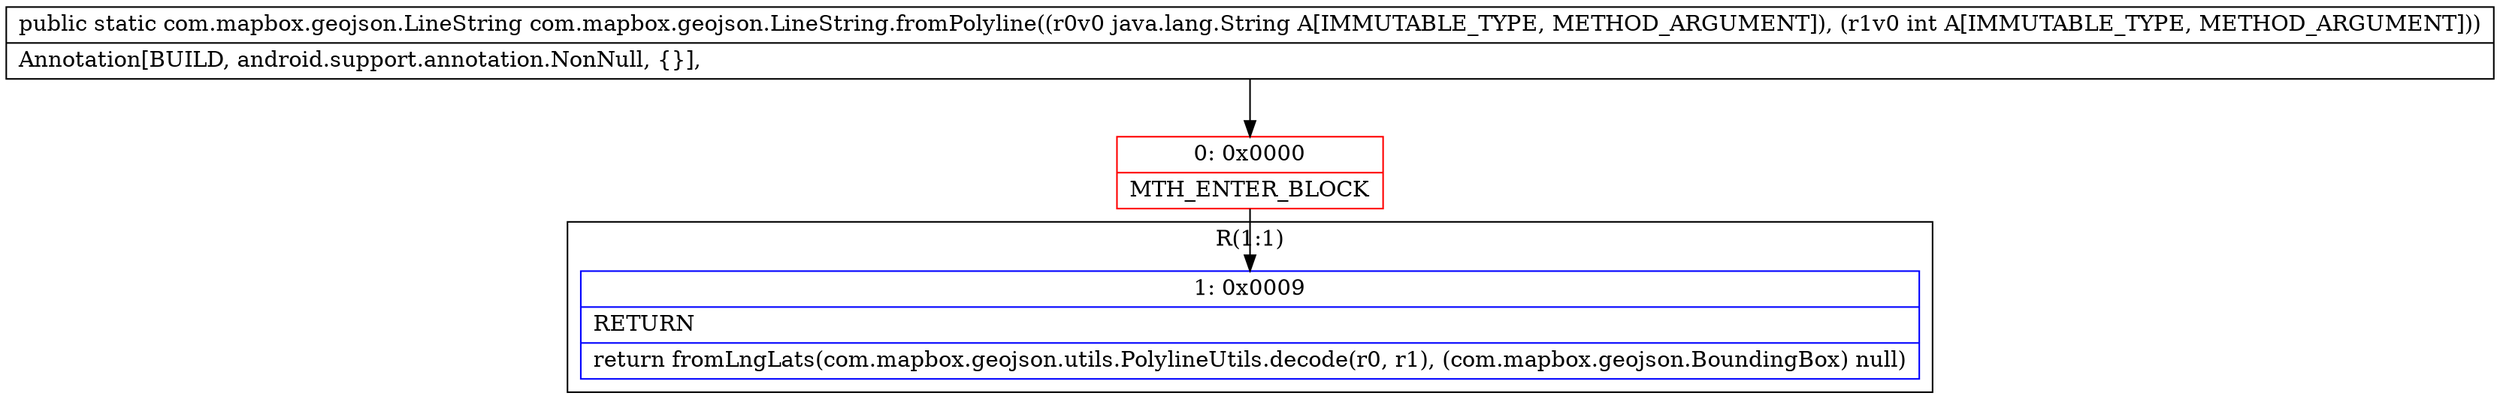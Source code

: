 digraph "CFG forcom.mapbox.geojson.LineString.fromPolyline(Ljava\/lang\/String;I)Lcom\/mapbox\/geojson\/LineString;" {
subgraph cluster_Region_599901306 {
label = "R(1:1)";
node [shape=record,color=blue];
Node_1 [shape=record,label="{1\:\ 0x0009|RETURN\l|return fromLngLats(com.mapbox.geojson.utils.PolylineUtils.decode(r0, r1), (com.mapbox.geojson.BoundingBox) null)\l}"];
}
Node_0 [shape=record,color=red,label="{0\:\ 0x0000|MTH_ENTER_BLOCK\l}"];
MethodNode[shape=record,label="{public static com.mapbox.geojson.LineString com.mapbox.geojson.LineString.fromPolyline((r0v0 java.lang.String A[IMMUTABLE_TYPE, METHOD_ARGUMENT]), (r1v0 int A[IMMUTABLE_TYPE, METHOD_ARGUMENT]))  | Annotation[BUILD, android.support.annotation.NonNull, \{\}], \l}"];
MethodNode -> Node_0;
Node_0 -> Node_1;
}

